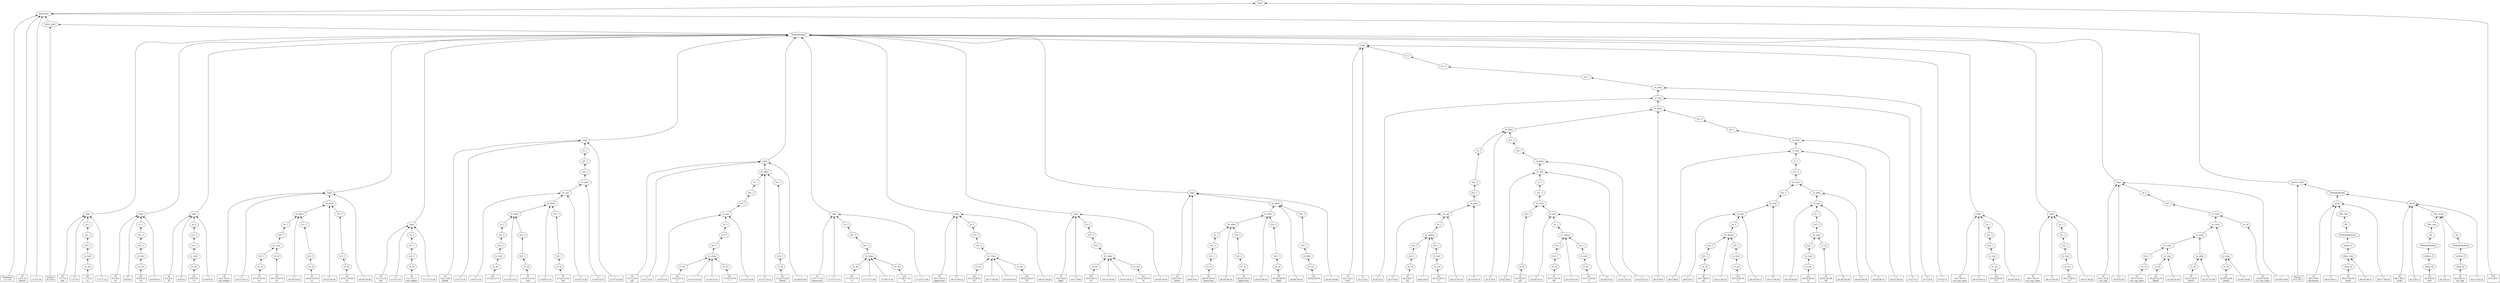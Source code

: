digraph g {
rankdir=BT;
n23195392 [label="Start"];
n23080672 -> n23195392;
n23080672 [label="grammar"];
n23071680 -> n23080672;
n23071680 [label="'Grammar'\n1:1-1:8",shape=box];
n23071616 -> n23080672;
n23071616 [label="id\n1:9-1:15\n'butter'",shape=box];
n23071552 -> n23080672;
n23071552 [label="';'\n1:15-1:16",shape=box];
n23074784 -> n23080672;
n23074784 [label="lexer_part"];
n23071488 -> n23074784;
n23071488 [label="'Lexer'\n4:1-4:6",shape=box];
n23143296 -> n23074784;
n23143296 [label="Nodes[Nexpr]"];
n23152512 -> n23143296;
n23152512 [label="expr"];
n23071424 -> n23152512;
n23071424 [label="id\n7:1-7:4\n'tab'",shape=box];
n23071360 -> n23152512;
n23071360 [label="'='\n7:5-7:6",shape=box];
n23143424 -> n23152512;
n23143424 [label="re_1"];
n23143488 -> n23143424;
n23143488 [label="re1_3"];
n23143552 -> n23143488;
n23143552 [label="re2_1"];
n23143616 -> n23143552;
n23143616 [label="re_text"];
n23143680 -> n23143616;
n23143680 [label="re_str"];
n23071296 -> n23143680;
n23071296 [label="str\n7:7-7:11\n'\'\\t\''",shape=box];
n23071232 -> n23152512;
n23071232 [label="';'\n7:11-7:12",shape=box];
n23152384 -> n23143296;
n23152384 [label="expr"];
n23071168 -> n23152384;
n23071168 [label="id\n8:1-8:3\n'cr'",shape=box];
n23071104 -> n23152384;
n23071104 [label="'='\n8:4-8:5",shape=box];
n23142912 -> n23152384;
n23142912 [label="re_1"];
n23142976 -> n23142912;
n23142976 [label="re1_3"];
n23143040 -> n23142976;
n23143040 [label="re2_1"];
n23143104 -> n23143040;
n23143104 [label="re_text"];
n23143168 -> n23143104;
n23143168 [label="re_str"];
n23071040 -> n23143168;
n23071040 [label="str\n8:6-8:10\n'\'\\n\''",shape=box];
n23070976 -> n23152384;
n23070976 [label="';'\n8:10-8:11",shape=box];
n23152256 -> n23143296;
n23152256 [label="expr"];
n23070912 -> n23152256;
n23070912 [label="id\n9:1-9:3\n'lf'",shape=box];
n23070848 -> n23152256;
n23070848 [label="'='\n9:4-9:5",shape=box];
n23142528 -> n23152256;
n23142528 [label="re_1"];
n23142592 -> n23142528;
n23142592 [label="re1_3"];
n23142656 -> n23142592;
n23142656 [label="re2_1"];
n23142720 -> n23142656;
n23142720 [label="re_text"];
n23142784 -> n23142720;
n23142784 [label="re_str"];
n23070784 -> n23142784;
n23070784 [label="str\n9:6-9:10\n'\'\\r\''",shape=box];
n23070720 -> n23152256;
n23070720 [label="';'\n9:10-9:11",shape=box];
n23152128 -> n23143296;
n23152128 [label="expr"];
n23070656 -> n23152128;
n23070656 [label="id\n10:1-10:11\n'eol_helper'",shape=box];
n23070592 -> n23152128;
n23070592 [label="'='\n10:12-10:13",shape=box];
n23157888 -> n23152128;
n23157888 [label="re_alter"];
n23158048 -> n23157888;
n23158048 [label="re_alter"];
n23166848 -> n23158048;
n23166848 [label="re_1"];
n23166912 -> n23166848;
n23166912 [label="re1_3"];
n23158208 -> n23166912;
n23158208 [label="re_conc"];
n23142400 -> n23158208;
n23142400 [label="re2_1"];
n23158368 -> n23142400;
n23158368 [label="re_id"];
n23070528 -> n23158368;
n23070528 [label="id\n10:14-10:16\n'cr'",shape=box];
n23158288 -> n23158208;
n23158288 [label="re_id"];
n23070464 -> n23158288;
n23070464 [label="id\n10:17-10:19\n'lf'",shape=box];
n23070400 -> n23158048;
n23070400 [label="'|'\n10:20-10:21",shape=box];
n23166720 -> n23158048;
n23166720 [label="re1_3"];
n23166784 -> n23166720;
n23166784 [label="re2_1"];
n23158128 -> n23166784;
n23158128 [label="re_id"];
n23070336 -> n23158128;
n23070336 [label="id\n10:22-10:24\n'cr'",shape=box];
n23070272 -> n23157888;
n23070272 [label="'|'\n10:25-10:26",shape=box];
n23166592 -> n23157888;
n23166592 [label="re1_3"];
n23166656 -> n23166592;
n23166656 [label="re2_1"];
n23157968 -> n23166656;
n23157968 [label="re_id"];
n23070208 -> n23157968;
n23070208 [label="id\n10:27-10:29\n'lf'",shape=box];
n23070144 -> n23152128;
n23070144 [label="';'\n10:29-10:30",shape=box];
n23152000 -> n23143296;
n23152000 [label="expr"];
n23070080 -> n23152000;
n23070080 [label="id\n11:1-11:4\n'eol'",shape=box];
n23070016 -> n23152000;
n23070016 [label="'='\n11:5-11:6",shape=box];
n23166336 -> n23152000;
n23166336 [label="re_1"];
n23166400 -> n23166336;
n23166400 [label="re1_3"];
n23166464 -> n23166400;
n23166464 [label="re2_1"];
n23157808 -> n23166464;
n23157808 [label="re_id"];
n23069952 -> n23157808;
n23069952 [label="id\n11:7-11:17\n'eol_helper'",shape=box];
n23069888 -> n23152000;
n23069888 [label="';'\n11:17-11:18",shape=box];
n23151872 -> n23143296;
n23151872 [label="expr"];
n23069824 -> n23151872;
n23069824 [label="id\n13:1-13:6\n'blank'",shape=box];
n23069760 -> n23151872;
n23069760 [label="'='\n13:7-13:8",shape=box];
n23165504 -> n23151872;
n23165504 [label="re_1"];
n23165568 -> n23165504;
n23165568 [label="re1_3"];
n23165632 -> n23165568;
n23165632 [label="re2_1"];
n23157328 -> n23165632;
n23157328 [label="re_plus"];
n23157408 -> n23157328;
n23157408 [label="re_par"];
n23069696 -> n23157408;
n23069696 [label="'('\n13:9-13:10",shape=box];
n23157488 -> n23157408;
n23157488 [label="re_alter"];
n23157648 -> n23157488;
n23157648 [label="re_alter"];
n23165952 -> n23157648;
n23165952 [label="re_1"];
n23166016 -> n23165952;
n23166016 [label="re1_3"];
n23166080 -> n23166016;
n23166080 [label="re2_1"];
n23166144 -> n23166080;
n23166144 [label="re_text"];
n23166208 -> n23166144;
n23166208 [label="re_str"];
n23069632 -> n23166208;
n23069632 [label="str\n13:10-13:13\n'\' \''",shape=box];
n23069568 -> n23157648;
n23069568 [label="'|'\n13:14-13:15",shape=box];
n23165824 -> n23157648;
n23165824 [label="re1_3"];
n23165888 -> n23165824;
n23165888 [label="re2_1"];
n23157728 -> n23165888;
n23157728 [label="re_id"];
n23069504 -> n23157728;
n23069504 [label="id\n13:16-13:19\n'tab'",shape=box];
n23069440 -> n23157488;
n23069440 [label="'|'\n13:20-13:21",shape=box];
n23165696 -> n23157488;
n23165696 [label="re1_3"];
n23165760 -> n23165696;
n23165760 [label="re2_1"];
n23157568 -> n23165760;
n23157568 [label="re_id"];
n23069376 -> n23157568;
n23069376 [label="id\n13:22-13:25\n'eol'",shape=box];
n23069312 -> n23157408;
n23069312 [label="')'\n13:25-13:26",shape=box];
n23069248 -> n23157328;
n23069248 [label="'+'\n13:26-13:27",shape=box];
n23069184 -> n23151872;
n23069184 [label="';'\n13:27-13:28",shape=box];
n23151744 -> n23143296;
n23151744 [label="expr"];
n23069120 -> n23151744;
n23069120 [label="id\n15:1-15:4\n'all'",shape=box];
n23069056 -> n23151744;
n23069056 [label="'='\n15:5-15:6",shape=box];
n23157088 -> n23151744;
n23157088 [label="re_alter"];
n23164928 -> n23157088;
n23164928 [label="re_1"];
n23164992 -> n23164928;
n23164992 [label="re1_3"];
n23165056 -> n23164992;
n23165056 [label="re2_1"];
n23157248 -> n23165056;
n23157248 [label="re_par"];
n23068992 -> n23157248;
n23068992 [label="'('\n15:8-15:9",shape=box];
n23165120 -> n23157248;
n23165120 [label="re_1"];
n23165184 -> n23165120;
n23165184 [label="re1_3"];
n23165248 -> n23165184;
n23165248 [label="re2_1"];
n23076512 -> n23165248;
n23076512 [label="re_class"];
n23165376 -> n23076512;
n23165376 [label="re_str"];
n23068928 -> n23165376;
n23068928 [label="str\n15:9-15:12\n'\'!\''",shape=box];
n23068864 -> n23076512;
n23068864 [label="'.'\n15:13-15:14",shape=box];
n23068800 -> n23076512;
n23068800 [label="'.'\n15:14-15:15",shape=box];
n23165312 -> n23076512;
n23165312 [label="re_str"];
n23068736 -> n23165312;
n23068736 [label="str\n15:16-15:19\n'\'~\''",shape=box];
n23068672 -> n23157248;
n23068672 [label="')'\n15:19-15:20",shape=box];
n23130048 -> n23157088;
n23130048 [label="'|'\n15:21-15:22",shape=box];
n23164800 -> n23157088;
n23164800 [label="re1_3"];
n23164864 -> n23164800;
n23164864 [label="re2_1"];
n23157168 -> n23164864;
n23157168 [label="re_id"];
n23129984 -> n23157168;
n23129984 [label="id\n15:23-15:28\n'blank'",shape=box];
n23129920 -> n23151744;
n23129920 [label="';'\n15:28-15:29",shape=box];
n23151616 -> n23143296;
n23151616 [label="expr"];
n23129856 -> n23151616;
n23129856 [label="id\n17:1-17:10\n'lowercase'",shape=box];
n23129792 -> n23151616;
n23129792 [label="'='\n17:11-17:12",shape=box];
n23164416 -> n23151616;
n23164416 [label="re_1"];
n23164480 -> n23164416;
n23164480 [label="re1_3"];
n23164544 -> n23164480;
n23164544 [label="re2_1"];
n23076416 -> n23164544;
n23076416 [label="re_class"];
n23164672 -> n23076416;
n23164672 [label="re_str"];
n23129728 -> n23164672;
n23129728 [label="str\n17:13-17:16\n'\'a\''",shape=box];
n23129664 -> n23076416;
n23129664 [label="'.'\n17:17-17:18",shape=box];
n23129600 -> n23076416;
n23129600 [label="'.'\n17:18-17:19",shape=box];
n23164608 -> n23076416;
n23164608 [label="re_str"];
n23129536 -> n23164608;
n23129536 [label="str\n17:20-17:23\n'\'z\''",shape=box];
n23129472 -> n23151616;
n23129472 [label="';'\n17:23-17:24",shape=box];
n23151488 -> n23143296;
n23151488 [label="expr"];
n23129408 -> n23151488;
n23129408 [label="id\n18:1-18:10\n'uppercase'",shape=box];
n23129344 -> n23151488;
n23129344 [label="'='\n18:11-18:12",shape=box];
n23164032 -> n23151488;
n23164032 [label="re_1"];
n23164096 -> n23164032;
n23164096 [label="re1_3"];
n23164160 -> n23164096;
n23164160 [label="re2_1"];
n23076320 -> n23164160;
n23076320 [label="re_class"];
n23164288 -> n23076320;
n23164288 [label="re_str"];
n23129280 -> n23164288;
n23129280 [label="str\n18:13-18:16\n'\'A\''",shape=box];
n23129216 -> n23076320;
n23129216 [label="'.'\n18:17-18:18",shape=box];
n23129152 -> n23076320;
n23129152 [label="'.'\n18:18-18:19",shape=box];
n23164224 -> n23076320;
n23164224 [label="re_str"];
n23129088 -> n23164224;
n23129088 [label="str\n18:20-18:23\n'\'Z\''",shape=box];
n23129024 -> n23151488;
n23129024 [label="';'\n18:23-18:24",shape=box];
n23151360 -> n23143296;
n23151360 [label="expr"];
n23128960 -> n23151360;
n23128960 [label="id\n19:1-19:6\n'digit'",shape=box];
n23128896 -> n23151360;
n23128896 [label="'='\n19:7-19:8",shape=box];
n23163648 -> n23151360;
n23163648 [label="re_1"];
n23163712 -> n23163648;
n23163712 [label="re1_3"];
n23163776 -> n23163712;
n23163776 [label="re2_1"];
n23076224 -> n23163776;
n23076224 [label="re_class"];
n23163904 -> n23076224;
n23163904 [label="re_str"];
n23128832 -> n23163904;
n23128832 [label="str\n19:9-19:12\n'\'0\''",shape=box];
n23128768 -> n23076224;
n23128768 [label="'.'\n19:13-19:14",shape=box];
n23128704 -> n23076224;
n23128704 [label="'.'\n19:14-19:15",shape=box];
n23163840 -> n23076224;
n23163840 [label="re_str"];
n23128640 -> n23163840;
n23128640 [label="str\n19:16-19:19\n'\'9\''",shape=box];
n23128576 -> n23151360;
n23128576 [label="';'\n19:19-19:20",shape=box];
n23151232 -> n23143296;
n23151232 [label="expr"];
n23128512 -> n23151232;
n23128512 [label="id\n20:1-20:7\n'letter'",shape=box];
n23128448 -> n23151232;
n23128448 [label="'='\n20:8-20:9",shape=box];
n23156608 -> n23151232;
n23156608 [label="re_alter"];
n23156688 -> n23156608;
n23156688 [label="re_alter"];
n23156848 -> n23156688;
n23156848 [label="re_alter"];
n23163392 -> n23156848;
n23163392 [label="re_1"];
n23163456 -> n23163392;
n23163456 [label="re1_3"];
n23163520 -> n23163456;
n23163520 [label="re2_1"];
n23157008 -> n23163520;
n23157008 [label="re_id"];
n23128384 -> n23157008;
n23128384 [label="id\n20:10-20:19\n'lowercase'",shape=box];
n23128320 -> n23156848;
n23128320 [label="'|'\n20:20-20:21",shape=box];
n23163264 -> n23156848;
n23163264 [label="re1_3"];
n23163328 -> n23163264;
n23163328 [label="re2_1"];
n23156928 -> n23163328;
n23156928 [label="re_id"];
n23128256 -> n23156928;
n23128256 [label="id\n20:22-20:31\n'uppercase'",shape=box];
n23128192 -> n23156688;
n23128192 [label="'|'\n20:32-20:33",shape=box];
n23163136 -> n23156688;
n23163136 [label="re1_3"];
n23163200 -> n23163136;
n23163200 [label="re2_1"];
n23156768 -> n23163200;
n23156768 [label="re_id"];
n23128128 -> n23156768;
n23128128 [label="id\n20:34-20:39\n'digit'",shape=box];
n23128064 -> n23156608;
n23128064 [label="'|'\n20:40-20:41",shape=box];
n23162880 -> n23156608;
n23162880 [label="re1_3"];
n23162944 -> n23162880;
n23162944 [label="re2_1"];
n23163008 -> n23162944;
n23163008 [label="re_text"];
n23163072 -> n23163008;
n23163072 [label="re_str"];
n23128000 -> n23163072;
n23128000 [label="str\n20:42-20:45\n'\'_\''",shape=box];
n23127936 -> n23151232;
n23127936 [label="';'\n20:45-20:46",shape=box];
n23151104 -> n23143296;
n23151104 [label="expr"];
n23127872 -> n23151104;
n23127872 [label="id\n22:1-22:5\n'text'",shape=box];
n23127808 -> n23151104;
n23127808 [label="'='\n23:2-23:3",shape=box];
n23172608 -> n23151104;
n23172608 [label="re_1"];
n23172672 -> n23172608;
n23172672 [label="re1_3"];
n23172736 -> n23172672;
n23172736 [label="re2_1"];
n23076032 -> n23172736;
n23076032 [label="re_plus"];
n23076128 -> n23076032;
n23076128 [label="re_par"];
n23127744 -> n23076128;
n23127744 [label="'('\n23:4-23:5",shape=box];
n23154688 -> n23076128;
n23154688 [label="re_alter"];
n23155648 -> n23154688;
n23155648 [label="re_alter"];
n23174528 -> n23155648;
n23174528 [label="re_1"];
n23174592 -> n23174528;
n23174592 [label="re1_3"];
n23174656 -> n23174592;
n23174656 [label="re2_1"];
n23156288 -> n23174656;
n23156288 [label="re_plus"];
n23156368 -> n23156288;
n23156368 [label="re_par"];
n23127680 -> n23156368;
n23127680 [label="'('\n24:3-24:4",shape=box];
n23174720 -> n23156368;
n23174720 [label="re_1"];
n23156448 -> n23174720;
n23156448 [label="re_minus"];
n23174976 -> n23156448;
n23174976 [label="re1_3"];
n23175040 -> n23174976;
n23175040 [label="re2_1"];
n23156528 -> n23175040;
n23156528 [label="re_id"];
n23127616 -> n23156528;
n23127616 [label="id\n24:4-24:7\n'all'",shape=box];
n23127552 -> n23156448;
n23127552 [label="'-'\n24:8-24:9",shape=box];
n23174784 -> n23156448;
n23174784 [label="re2_1"];
n23174848 -> n23174784;
n23174848 [label="re_text"];
n23174912 -> n23174848;
n23174912 [label="re_str"];
n23127488 -> n23174912;
n23127488 [label="str\n24:10-24:13\n'\'{\''",shape=box];
n23127424 -> n23156368;
n23127424 [label="')'\n24:13-24:14",shape=box];
n23127360 -> n23156288;
n23127360 [label="'+'\n24:14-24:15",shape=box];
n23127296 -> n23155648;
n23127296 [label="'|'\n25:3-25:4",shape=box];
n23173824 -> n23155648;
n23173824 [label="re1_3"];
n23173888 -> n23173824;
n23173888 [label="re2_1"];
n23155728 -> n23173888;
n23155728 [label="re_plus"];
n23155808 -> n23155728;
n23155808 [label="re_par"];
n23127232 -> n23155808;
n23127232 [label="'('\n25:5-25:6",shape=box];
n23173952 -> n23155808;
n23173952 [label="re_1"];
n23174016 -> n23173952;
n23174016 [label="re1_3"];
n23155888 -> n23174016;
n23155888 [label="re_conc"];
n23174464 -> n23155888;
n23174464 [label="re2_1"];
n23156208 -> n23174464;
n23156208 [label="re_id"];
n23127168 -> n23156208;
n23127168 [label="id\n25:6-25:9\n'all'",shape=box];
n23155968 -> n23155888;
n23155968 [label="re_par"];
n23127104 -> n23155968;
n23127104 [label="'('\n25:10-25:11",shape=box];
n23174080 -> n23155968;
n23174080 [label="re_1"];
n23156048 -> n23174080;
n23156048 [label="re_minus"];
n23174336 -> n23156048;
n23174336 [label="re1_3"];
n23174400 -> n23174336;
n23174400 [label="re2_1"];
n23156128 -> n23174400;
n23156128 [label="re_id"];
n23127040 -> n23156128;
n23127040 [label="id\n25:11-25:14\n'all'",shape=box];
n23126976 -> n23156048;
n23126976 [label="'-'\n25:15-25:16",shape=box];
n23174144 -> n23156048;
n23174144 [label="re2_1"];
n23174208 -> n23174144;
n23174208 [label="re_text"];
n23174272 -> n23174208;
n23174272 [label="re_str"];
n23126912 -> n23174272;
n23126912 [label="str\n25:17-25:20\n'\'{\''",shape=box];
n23126848 -> n23155968;
n23126848 [label="')'\n25:20-25:21",shape=box];
n23126784 -> n23155808;
n23126784 [label="')'\n25:21-25:22",shape=box];
n23126720 -> n23155728;
n23126720 [label="'+'\n25:22-25:23",shape=box];
n23126656 -> n23154688;
n23126656 [label="'|'\n26:3-26:4",shape=box];
n23172800 -> n23154688;
n23172800 [label="re1_3"];
n23172864 -> n23172800;
n23172864 [label="re2_1"];
n23154768 -> n23172864;
n23154768 [label="re_plus"];
n23154848 -> n23154768;
n23154848 [label="re_par"];
n23126592 -> n23154848;
n23126592 [label="'('\n26:5-26:6",shape=box];
n23172928 -> n23154848;
n23172928 [label="re_1"];
n23172992 -> n23172928;
n23172992 [label="re1_3"];
n23154928 -> n23172992;
n23154928 [label="re_conc"];
n23173376 -> n23154928;
n23173376 [label="re2_1"];
n23155328 -> n23173376;
n23155328 [label="re_star"];
n23155408 -> n23155328;
n23155408 [label="re_par"];
n23126528 -> n23155408;
n23126528 [label="'('\n26:6-26:7",shape=box];
n23173440 -> n23155408;
n23173440 [label="re_1"];
n23155488 -> n23173440;
n23155488 [label="re_minus"];
n23173696 -> n23155488;
n23173696 [label="re1_3"];
n23173760 -> n23173696;
n23173760 [label="re2_1"];
n23155568 -> n23173760;
n23155568 [label="re_id"];
n23126464 -> n23155568;
n23126464 [label="id\n26:7-26:10\n'all'",shape=box];
n23126400 -> n23155488;
n23126400 [label="'-'\n26:11-26:12",shape=box];
n23173504 -> n23155488;
n23173504 [label="re2_1"];
n23173568 -> n23173504;
n23173568 [label="re_text"];
n23173632 -> n23173568;
n23173632 [label="re_str"];
n23126336 -> n23173632;
n23126336 [label="str\n26:13-26:16\n'\'{\''",shape=box];
n23126272 -> n23155408;
n23126272 [label="')'\n26:16-26:17",shape=box];
n23126208 -> n23155328;
n23126208 [label="'*'\n26:17-26:18",shape=box];
n23155008 -> n23154928;
n23155008 [label="re_plus"];
n23155088 -> n23155008;
n23155088 [label="re_par"];
n23126144 -> n23155088;
n23126144 [label="'('\n26:19-26:20",shape=box];
n23173056 -> n23155088;
n23173056 [label="re_1"];
n23173120 -> n23173056;
n23173120 [label="re1_3"];
n23155168 -> n23173120;
n23155168 [label="re_conc"];
n23173184 -> n23155168;
n23173184 [label="re2_1"];
n23173248 -> n23173184;
n23173248 [label="re_text"];
n23173312 -> n23173248;
n23173312 [label="re_str"];
n23126080 -> n23173312;
n23126080 [label="str\n26:20-26:24\n'\'\\\\\''",shape=box];
n23155248 -> n23155168;
n23155248 [label="re_id"];
n23126016 -> n23155248;
n23126016 [label="id\n26:25-26:28\n'all'",shape=box];
n23146432 -> n23155088;
n23146432 [label="')'\n26:28-26:29",shape=box];
n23146368 -> n23155008;
n23146368 [label="'+'\n26:29-26:30",shape=box];
n23146304 -> n23154848;
n23146304 [label="')'\n26:30-26:31",shape=box];
n23146240 -> n23154768;
n23146240 [label="'+'\n26:31-26:32",shape=box];
n23146176 -> n23076128;
n23146176 [label="')'\n27:2-27:3",shape=box];
n23146112 -> n23076032;
n23146112 [label="'+'\n27:3-27:4",shape=box];
n23146048 -> n23151104;
n23146048 [label="';'\n27:4-27:5",shape=box];
n23150976 -> n23143296;
n23150976 [label="expr"];
n23145984 -> n23150976;
n23145984 [label="id\n29:1-29:13\n'var_tag_open'",shape=box];
n23145920 -> n23150976;
n23145920 [label="'='\n29:14-29:15",shape=box];
n23172224 -> n23150976;
n23172224 [label="re_1"];
n23172288 -> n23172224;
n23172288 [label="re1_3"];
n23172352 -> n23172288;
n23172352 [label="re2_1"];
n23172416 -> n23172352;
n23172416 [label="re_text"];
n23172480 -> n23172416;
n23172480 [label="re_str"];
n23145856 -> n23172480;
n23145856 [label="str\n29:16-29:20\n'\'{{\''",shape=box];
n23145792 -> n23150976;
n23145792 [label="';'\n29:20-29:21",shape=box];
n23150848 -> n23143296;
n23150848 [label="expr"];
n23145728 -> n23150848;
n23145728 [label="id\n30:1-30:14\n'var_tag_close'",shape=box];
n23145664 -> n23150848;
n23145664 [label="'='\n30:15-30:16",shape=box];
n23171840 -> n23150848;
n23171840 [label="re_1"];
n23171904 -> n23171840;
n23171904 [label="re1_3"];
n23171968 -> n23171904;
n23171968 [label="re2_1"];
n23172032 -> n23171968;
n23172032 [label="re_text"];
n23172096 -> n23172032;
n23172096 [label="re_str"];
n23145600 -> n23172096;
n23145600 [label="str\n30:17-30:21\n'\'}}\''",shape=box];
n23145536 -> n23150848;
n23145536 [label="';'\n30:21-30:22",shape=box];
n23150720 -> n23143296;
n23150720 [label="expr"];
n23145472 -> n23150720;
n23145472 [label="id\n32:1-32:8\n'var_tag'",shape=box];
n23145408 -> n23150720;
n23145408 [label="'='\n32:9-32:10",shape=box];
n23171584 -> n23150720;
n23171584 [label="re_1"];
n23171648 -> n23171584;
n23171648 [label="re1_3"];
n23074880 -> n23171648;
n23074880 [label="re_conc"];
n23075072 -> n23074880;
n23075072 [label="re_conc"];
n23075360 -> n23075072;
n23075360 [label="re_conc"];
n23075648 -> n23075360;
n23075648 [label="re_conc"];
n23171712 -> n23075648;
n23171712 [label="re2_1"];
n23075936 -> n23171712;
n23075936 [label="re_id"];
n23145344 -> n23075936;
n23145344 [label="id\n32:11-32:23\n'var_tag_open'",shape=box];
n23075744 -> n23075648;
n23075744 [label="re_star"];
n23075840 -> n23075744;
n23075840 [label="re_id"];
n23145280 -> n23075840;
n23145280 [label="id\n32:24-32:29\n'blank'",shape=box];
n23145216 -> n23075744;
n23145216 [label="'*'\n32:29-32:30",shape=box];
n23075456 -> n23075360;
n23075456 [label="re_plus"];
n23075552 -> n23075456;
n23075552 [label="re_id"];
n23145152 -> n23075552;
n23145152 [label="id\n32:31-32:37\n'letter'",shape=box];
n23145088 -> n23075456;
n23145088 [label="'+'\n32:37-32:38",shape=box];
n23075168 -> n23075072;
n23075168 [label="re_star"];
n23075264 -> n23075168;
n23075264 [label="re_id"];
n23145024 -> n23075264;
n23145024 [label="id\n32:39-32:44\n'blank'",shape=box];
n23144960 -> n23075168;
n23144960 [label="'*'\n32:44-32:45",shape=box];
n23074976 -> n23074880;
n23074976 [label="re_id"];
n23144896 -> n23074976;
n23144896 [label="id\n32:46-32:59\n'var_tag_close'",shape=box];
n23144832 -> n23150720;
n23144832 [label="';'\n32:59-32:60",shape=box];
n23074112 -> n23080672;
n23074112 [label="parser_part"];
n23144768 -> n23074112;
n23144768 [label="'Parser'\n35:1-35:7",shape=box];
n23171200 -> n23074112;
n23171200 [label="Nodes[Nprod]"];
n23150592 -> n23171200;
n23150592 [label="prod"];
n23144704 -> n23150592;
n23144704 [label="id\n38:1-38:9\n'document'",shape=box];
n23144640 -> n23150592;
n23144640 [label="'='\n38:10-38:11",shape=box];
n23171264 -> n23150592;
n23171264 [label="alts_one"];
n23074496 -> n23171264;
n23074496 [label="alt"];
n23171392 -> n23074496;
n23171392 [label="Nodes[Nnelem]"];
n23171456 -> n23171392;
n23171456 [label="nelem_0"];
n23074592 -> n23171456;
n23074592 [label="elem_star"];
n23074688 -> n23074592;
n23074688 [label="elem_id"];
n23144576 -> n23074688;
n23144576 [label="id\n38:12-38:16\n'node'",shape=box];
n23144512 -> n23074592;
n23144512 [label="'*'\n38:16-38:17",shape=box];
n23144448 -> n23150592;
n23144448 [label="';'\n38:17-38:18",shape=box];
n23199616 -> n23171200;
n23199616 [label="prod"];
n23144384 -> n23199616;
n23144384 [label="id\n40:1-40:5\n'node'",shape=box];
n23144320 -> n23199616;
n23144320 [label="'='\n41:2-41:3",shape=box];
n23195472 -> n23199616;
n23195472 [label="alts_more"];
n23187264 -> n23195472;
n23187264 [label="alts_one"];
n23074304 -> n23187264;
n23074304 [label="alt"];
n23187392 -> n23074304;
n23187392 [label="Nodes[Nnelem]"];
n23171072 -> n23187392;
n23171072 [label="nelem_0"];
n23074400 -> n23171072;
n23074400 [label="elem_id"];
n23144256 -> n23074400;
n23144256 [label="id\n41:4-41:8\n'text'",shape=box];
n23144192 -> n23195472;
n23144192 [label="'|'\n42:2-42:3",shape=box];
n23074208 -> n23195472;
n23074208 [label="alt"];
n23187136 -> n23074208;
n23187136 [label="Nodes[Nnelem]"];
n23187200 -> n23187136;
n23187200 [label="nelem_0"];
n23195552 -> n23187200;
n23195552 [label="elem_id"];
n23144128 -> n23195552;
n23144128 [label="id\n42:4-42:11\n'var_tag'",shape=box];
n23144064 -> n23199616;
n23144064 [label="';'\n42:11-42:12",shape=box];
n23144000 -> n23195392;
n23144000 [label="Eof\n43:1-43:1\n''",shape=box];
{ rank=same
n23071680->n23071616->n23071552->n23071488->n23071424->n23071360->n23071296->n23071232->n23071168->n23071104->n23071040->n23070976->n23070912->n23070848->n23070784->n23070720->n23070656->n23070592->n23070528->n23070464->n23070400->n23070336->n23070272->n23070208->n23070144->n23070080->n23070016->n23069952->n23069888->n23069824->n23069760->n23069696->n23069632->n23069568->n23069504->n23069440->n23069376->n23069312->n23069248->n23069184->n23069120->n23069056->n23068992->n23068928->n23068864->n23068800->n23068736->n23068672->n23130048->n23129984->n23129920->n23129856->n23129792->n23129728->n23129664->n23129600->n23129536->n23129472->n23129408->n23129344->n23129280->n23129216->n23129152->n23129088->n23129024->n23128960->n23128896->n23128832->n23128768->n23128704->n23128640->n23128576->n23128512->n23128448->n23128384->n23128320->n23128256->n23128192->n23128128->n23128064->n23128000->n23127936->n23127872->n23127808->n23127744->n23127680->n23127616->n23127552->n23127488->n23127424->n23127360->n23127296->n23127232->n23127168->n23127104->n23127040->n23126976->n23126912->n23126848->n23126784->n23126720->n23126656->n23126592->n23126528->n23126464->n23126400->n23126336->n23126272->n23126208->n23126144->n23126080->n23126016->n23146432->n23146368->n23146304->n23146240->n23146176->n23146112->n23146048->n23145984->n23145920->n23145856->n23145792->n23145728->n23145664->n23145600->n23145536->n23145472->n23145408->n23145344->n23145280->n23145216->n23145152->n23145088->n23145024->n23144960->n23144896->n23144832->n23144768->n23144704->n23144640->n23144576->n23144512->n23144448->n23144384->n23144320->n23144256->n23144192->n23144128->n23144064->n23144000[style=invis];
}
}

